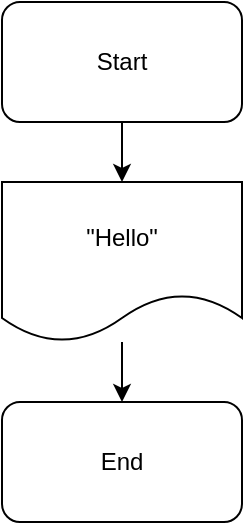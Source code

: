 <mxfile>
    <diagram name="Page-1" id="OVPAVOStrN8RF8AM9FJp">
        <mxGraphModel dx="298" dy="404" grid="1" gridSize="10" guides="1" tooltips="1" connect="1" arrows="1" fold="1" page="1" pageScale="1" pageWidth="850" pageHeight="1100" math="0" shadow="0">
            <root>
                <mxCell id="0"/>
                <mxCell id="1" parent="0"/>
                <mxCell id="KhTV7iRwTgLl-bU6mzZ--1" value="Start" style="rounded=1;whiteSpace=wrap;html=1;" parent="1" vertex="1">
                    <mxGeometry x="180" y="80" width="120" height="60" as="geometry"/>
                </mxCell>
                <mxCell id="KhTV7iRwTgLl-bU6mzZ--2" value="" style="endArrow=classic;html=1;rounded=0;" parent="1" target="KhTV7iRwTgLl-bU6mzZ--9" edge="1">
                    <mxGeometry width="50" height="50" relative="1" as="geometry">
                        <mxPoint x="240" y="140" as="sourcePoint"/>
                        <mxPoint x="240" y="280" as="targetPoint"/>
                    </mxGeometry>
                </mxCell>
                <mxCell id="KhTV7iRwTgLl-bU6mzZ--3" value="End" style="rounded=1;whiteSpace=wrap;html=1;" parent="1" vertex="1">
                    <mxGeometry x="180" y="280" width="120" height="60" as="geometry"/>
                </mxCell>
                <mxCell id="KhTV7iRwTgLl-bU6mzZ--10" value="" style="edgeStyle=orthogonalEdgeStyle;rounded=0;orthogonalLoop=1;jettySize=auto;html=1;" parent="1" source="KhTV7iRwTgLl-bU6mzZ--9" target="KhTV7iRwTgLl-bU6mzZ--3" edge="1">
                    <mxGeometry relative="1" as="geometry"/>
                </mxCell>
                <mxCell id="KhTV7iRwTgLl-bU6mzZ--9" value="&quot;Hello&quot;" style="shape=document;whiteSpace=wrap;html=1;boundedLbl=1;" parent="1" vertex="1">
                    <mxGeometry x="180" y="170" width="120" height="80" as="geometry"/>
                </mxCell>
            </root>
        </mxGraphModel>
    </diagram>
</mxfile>